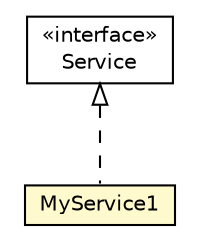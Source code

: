 #!/usr/local/bin/dot
#
# Class diagram 
# Generated by UMLGraph version R5_6_6-8-g8d7759 (http://www.umlgraph.org/)
#

digraph G {
	edge [fontname="Helvetica",fontsize=10,labelfontname="Helvetica",labelfontsize=10];
	node [fontname="Helvetica",fontsize=10,shape=plaintext];
	nodesep=0.25;
	ranksep=0.5;
	// org.dayatang.ioc.test.Service
	c66784 [label=<<table title="org.dayatang.ioc.test.Service" border="0" cellborder="1" cellspacing="0" cellpadding="2" port="p" href="./Service.html">
		<tr><td><table border="0" cellspacing="0" cellpadding="1">
<tr><td align="center" balign="center"> &#171;interface&#187; </td></tr>
<tr><td align="center" balign="center"> Service </td></tr>
		</table></td></tr>
		</table>>, URL="./Service.html", fontname="Helvetica", fontcolor="black", fontsize=10.0];
	// org.dayatang.ioc.test.MyService1
	c66790 [label=<<table title="org.dayatang.ioc.test.MyService1" border="0" cellborder="1" cellspacing="0" cellpadding="2" port="p" bgcolor="lemonChiffon" href="./MyService1.html">
		<tr><td><table border="0" cellspacing="0" cellpadding="1">
<tr><td align="center" balign="center"> MyService1 </td></tr>
		</table></td></tr>
		</table>>, URL="./MyService1.html", fontname="Helvetica", fontcolor="black", fontsize=10.0];
	//org.dayatang.ioc.test.MyService1 implements org.dayatang.ioc.test.Service
	c66784:p -> c66790:p [dir=back,arrowtail=empty,style=dashed];
}

